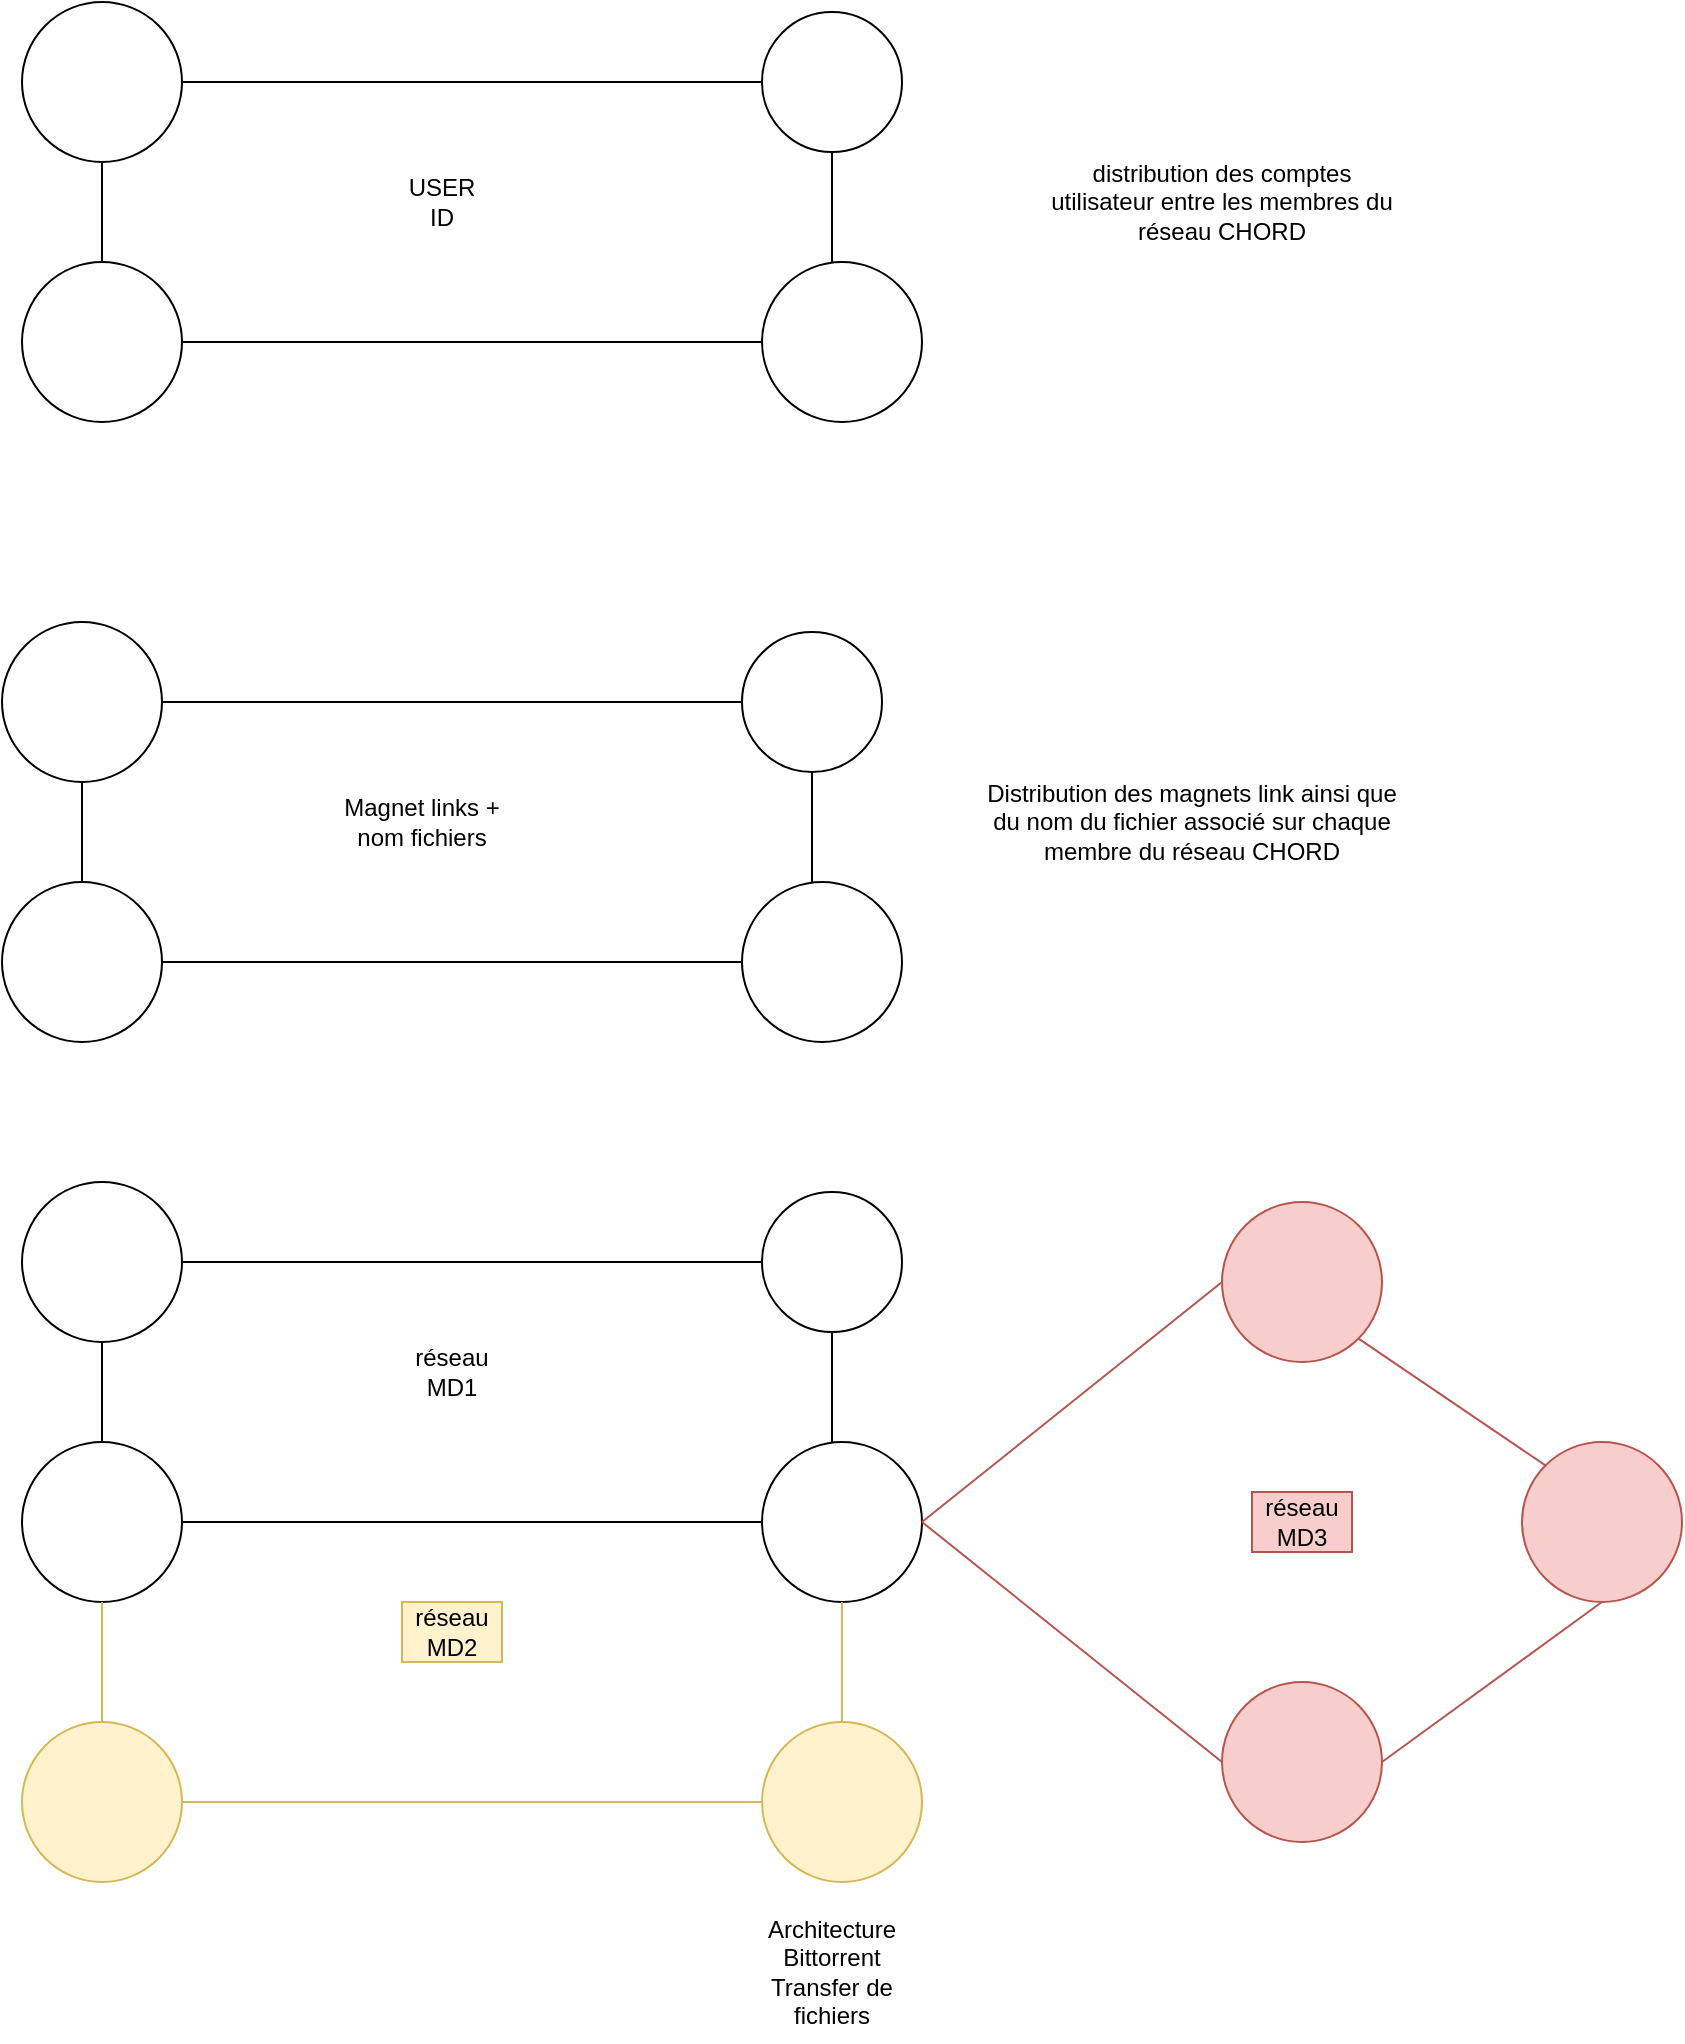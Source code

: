<mxfile version="13.8.3" type="github">
  <diagram name="Page-1" id="822b0af5-4adb-64df-f703-e8dfc1f81529">
    <mxGraphModel dx="1038" dy="548" grid="1" gridSize="10" guides="1" tooltips="1" connect="1" arrows="1" fold="1" page="1" pageScale="1" pageWidth="1700" pageHeight="1100" background="#ffffff" math="0" shadow="0">
      <root>
        <mxCell id="0" />
        <mxCell id="1" parent="0" />
        <mxCell id="3pc_l4z9qfXUdPNkcv5j-1" value="" style="ellipse;whiteSpace=wrap;html=1;aspect=fixed;" vertex="1" parent="1">
          <mxGeometry x="120" y="40" width="80" height="80" as="geometry" />
        </mxCell>
        <mxCell id="3pc_l4z9qfXUdPNkcv5j-2" value="" style="ellipse;whiteSpace=wrap;html=1;aspect=fixed;" vertex="1" parent="1">
          <mxGeometry x="120" y="170" width="80" height="80" as="geometry" />
        </mxCell>
        <mxCell id="3pc_l4z9qfXUdPNkcv5j-3" value="" style="ellipse;whiteSpace=wrap;html=1;aspect=fixed;" vertex="1" parent="1">
          <mxGeometry x="490" y="170" width="80" height="80" as="geometry" />
        </mxCell>
        <mxCell id="3pc_l4z9qfXUdPNkcv5j-4" value="" style="ellipse;whiteSpace=wrap;html=1;aspect=fixed;" vertex="1" parent="1">
          <mxGeometry x="490" y="45" width="70" height="70" as="geometry" />
        </mxCell>
        <mxCell id="3pc_l4z9qfXUdPNkcv5j-5" value="" style="endArrow=none;html=1;exitX=1;exitY=0.5;exitDx=0;exitDy=0;entryX=0;entryY=0.5;entryDx=0;entryDy=0;" edge="1" parent="1" source="3pc_l4z9qfXUdPNkcv5j-1" target="3pc_l4z9qfXUdPNkcv5j-4">
          <mxGeometry width="50" height="50" relative="1" as="geometry">
            <mxPoint x="640" y="380" as="sourcePoint" />
            <mxPoint x="690" y="330" as="targetPoint" />
            <Array as="points" />
          </mxGeometry>
        </mxCell>
        <mxCell id="3pc_l4z9qfXUdPNkcv5j-6" value="" style="endArrow=none;html=1;exitX=1;exitY=0.5;exitDx=0;exitDy=0;entryX=0;entryY=0.5;entryDx=0;entryDy=0;" edge="1" parent="1" source="3pc_l4z9qfXUdPNkcv5j-2" target="3pc_l4z9qfXUdPNkcv5j-3">
          <mxGeometry width="50" height="50" relative="1" as="geometry">
            <mxPoint x="640" y="380" as="sourcePoint" />
            <mxPoint x="690" y="330" as="targetPoint" />
          </mxGeometry>
        </mxCell>
        <mxCell id="3pc_l4z9qfXUdPNkcv5j-8" value="" style="endArrow=none;html=1;exitX=0.5;exitY=1;exitDx=0;exitDy=0;" edge="1" parent="1" source="3pc_l4z9qfXUdPNkcv5j-4">
          <mxGeometry width="50" height="50" relative="1" as="geometry">
            <mxPoint x="640" y="380" as="sourcePoint" />
            <mxPoint x="525" y="170" as="targetPoint" />
          </mxGeometry>
        </mxCell>
        <mxCell id="3pc_l4z9qfXUdPNkcv5j-9" value="" style="endArrow=none;html=1;exitX=0.5;exitY=1;exitDx=0;exitDy=0;entryX=0.5;entryY=0;entryDx=0;entryDy=0;" edge="1" parent="1" source="3pc_l4z9qfXUdPNkcv5j-1" target="3pc_l4z9qfXUdPNkcv5j-2">
          <mxGeometry width="50" height="50" relative="1" as="geometry">
            <mxPoint x="650" y="390" as="sourcePoint" />
            <mxPoint x="700" y="340" as="targetPoint" />
          </mxGeometry>
        </mxCell>
        <mxCell id="3pc_l4z9qfXUdPNkcv5j-10" value="" style="ellipse;whiteSpace=wrap;html=1;aspect=fixed;" vertex="1" parent="1">
          <mxGeometry x="110" y="350" width="80" height="80" as="geometry" />
        </mxCell>
        <mxCell id="3pc_l4z9qfXUdPNkcv5j-11" value="" style="ellipse;whiteSpace=wrap;html=1;aspect=fixed;" vertex="1" parent="1">
          <mxGeometry x="110" y="480" width="80" height="80" as="geometry" />
        </mxCell>
        <mxCell id="3pc_l4z9qfXUdPNkcv5j-12" value="" style="ellipse;whiteSpace=wrap;html=1;aspect=fixed;" vertex="1" parent="1">
          <mxGeometry x="480" y="480" width="80" height="80" as="geometry" />
        </mxCell>
        <mxCell id="3pc_l4z9qfXUdPNkcv5j-13" value="" style="ellipse;whiteSpace=wrap;html=1;aspect=fixed;" vertex="1" parent="1">
          <mxGeometry x="480" y="355" width="70" height="70" as="geometry" />
        </mxCell>
        <mxCell id="3pc_l4z9qfXUdPNkcv5j-14" value="" style="endArrow=none;html=1;exitX=1;exitY=0.5;exitDx=0;exitDy=0;entryX=0;entryY=0.5;entryDx=0;entryDy=0;" edge="1" parent="1" source="3pc_l4z9qfXUdPNkcv5j-10" target="3pc_l4z9qfXUdPNkcv5j-13">
          <mxGeometry width="50" height="50" relative="1" as="geometry">
            <mxPoint x="630" y="690" as="sourcePoint" />
            <mxPoint x="680" y="640" as="targetPoint" />
            <Array as="points" />
          </mxGeometry>
        </mxCell>
        <mxCell id="3pc_l4z9qfXUdPNkcv5j-15" value="" style="endArrow=none;html=1;exitX=1;exitY=0.5;exitDx=0;exitDy=0;entryX=0;entryY=0.5;entryDx=0;entryDy=0;" edge="1" parent="1" source="3pc_l4z9qfXUdPNkcv5j-11" target="3pc_l4z9qfXUdPNkcv5j-12">
          <mxGeometry width="50" height="50" relative="1" as="geometry">
            <mxPoint x="630" y="690" as="sourcePoint" />
            <mxPoint x="680" y="640" as="targetPoint" />
          </mxGeometry>
        </mxCell>
        <mxCell id="3pc_l4z9qfXUdPNkcv5j-16" value="" style="endArrow=none;html=1;exitX=0.5;exitY=1;exitDx=0;exitDy=0;" edge="1" parent="1" source="3pc_l4z9qfXUdPNkcv5j-13">
          <mxGeometry width="50" height="50" relative="1" as="geometry">
            <mxPoint x="630" y="690" as="sourcePoint" />
            <mxPoint x="515" y="480" as="targetPoint" />
          </mxGeometry>
        </mxCell>
        <mxCell id="3pc_l4z9qfXUdPNkcv5j-17" value="" style="endArrow=none;html=1;exitX=0.5;exitY=1;exitDx=0;exitDy=0;entryX=0.5;entryY=0;entryDx=0;entryDy=0;" edge="1" parent="1" source="3pc_l4z9qfXUdPNkcv5j-10" target="3pc_l4z9qfXUdPNkcv5j-11">
          <mxGeometry width="50" height="50" relative="1" as="geometry">
            <mxPoint x="640" y="700" as="sourcePoint" />
            <mxPoint x="690" y="650" as="targetPoint" />
          </mxGeometry>
        </mxCell>
        <mxCell id="3pc_l4z9qfXUdPNkcv5j-18" value="USER ID" style="text;html=1;strokeColor=none;fillColor=none;align=center;verticalAlign=middle;whiteSpace=wrap;rounded=0;" vertex="1" parent="1">
          <mxGeometry x="310" y="130" width="40" height="20" as="geometry" />
        </mxCell>
        <mxCell id="3pc_l4z9qfXUdPNkcv5j-20" value="Magnet links + nom fichiers" style="text;html=1;strokeColor=none;fillColor=none;align=center;verticalAlign=middle;whiteSpace=wrap;rounded=0;" vertex="1" parent="1">
          <mxGeometry x="280" y="430" width="80" height="40" as="geometry" />
        </mxCell>
        <mxCell id="3pc_l4z9qfXUdPNkcv5j-21" value="" style="ellipse;whiteSpace=wrap;html=1;aspect=fixed;" vertex="1" parent="1">
          <mxGeometry x="120" y="630" width="80" height="80" as="geometry" />
        </mxCell>
        <mxCell id="3pc_l4z9qfXUdPNkcv5j-22" value="" style="ellipse;whiteSpace=wrap;html=1;aspect=fixed;" vertex="1" parent="1">
          <mxGeometry x="120" y="760" width="80" height="80" as="geometry" />
        </mxCell>
        <mxCell id="3pc_l4z9qfXUdPNkcv5j-23" value="" style="ellipse;whiteSpace=wrap;html=1;aspect=fixed;" vertex="1" parent="1">
          <mxGeometry x="490" y="760" width="80" height="80" as="geometry" />
        </mxCell>
        <mxCell id="3pc_l4z9qfXUdPNkcv5j-24" value="" style="ellipse;whiteSpace=wrap;html=1;aspect=fixed;" vertex="1" parent="1">
          <mxGeometry x="490" y="635" width="70" height="70" as="geometry" />
        </mxCell>
        <mxCell id="3pc_l4z9qfXUdPNkcv5j-25" value="" style="endArrow=none;html=1;exitX=1;exitY=0.5;exitDx=0;exitDy=0;entryX=0;entryY=0.5;entryDx=0;entryDy=0;" edge="1" parent="1" source="3pc_l4z9qfXUdPNkcv5j-21" target="3pc_l4z9qfXUdPNkcv5j-24">
          <mxGeometry width="50" height="50" relative="1" as="geometry">
            <mxPoint x="640" y="970" as="sourcePoint" />
            <mxPoint x="690" y="920" as="targetPoint" />
            <Array as="points" />
          </mxGeometry>
        </mxCell>
        <mxCell id="3pc_l4z9qfXUdPNkcv5j-26" value="" style="endArrow=none;html=1;exitX=1;exitY=0.5;exitDx=0;exitDy=0;entryX=0;entryY=0.5;entryDx=0;entryDy=0;" edge="1" parent="1" source="3pc_l4z9qfXUdPNkcv5j-22" target="3pc_l4z9qfXUdPNkcv5j-23">
          <mxGeometry width="50" height="50" relative="1" as="geometry">
            <mxPoint x="640" y="970" as="sourcePoint" />
            <mxPoint x="690" y="920" as="targetPoint" />
          </mxGeometry>
        </mxCell>
        <mxCell id="3pc_l4z9qfXUdPNkcv5j-27" value="" style="endArrow=none;html=1;exitX=0.5;exitY=1;exitDx=0;exitDy=0;" edge="1" parent="1" source="3pc_l4z9qfXUdPNkcv5j-24">
          <mxGeometry width="50" height="50" relative="1" as="geometry">
            <mxPoint x="640" y="970" as="sourcePoint" />
            <mxPoint x="525" y="760" as="targetPoint" />
          </mxGeometry>
        </mxCell>
        <mxCell id="3pc_l4z9qfXUdPNkcv5j-28" value="" style="endArrow=none;html=1;exitX=0.5;exitY=1;exitDx=0;exitDy=0;entryX=0.5;entryY=0;entryDx=0;entryDy=0;" edge="1" parent="1" source="3pc_l4z9qfXUdPNkcv5j-21" target="3pc_l4z9qfXUdPNkcv5j-22">
          <mxGeometry width="50" height="50" relative="1" as="geometry">
            <mxPoint x="650" y="980" as="sourcePoint" />
            <mxPoint x="700" y="930" as="targetPoint" />
          </mxGeometry>
        </mxCell>
        <mxCell id="3pc_l4z9qfXUdPNkcv5j-30" value="" style="ellipse;whiteSpace=wrap;html=1;aspect=fixed;fillColor=#fff2cc;strokeColor=#d6b656;" vertex="1" parent="1">
          <mxGeometry x="120" y="900" width="80" height="80" as="geometry" />
        </mxCell>
        <mxCell id="3pc_l4z9qfXUdPNkcv5j-33" value="" style="endArrow=none;html=1;exitX=0.5;exitY=0;exitDx=0;exitDy=0;entryX=0.5;entryY=1;entryDx=0;entryDy=0;fillColor=#fff2cc;strokeColor=#d6b656;" edge="1" parent="1" source="3pc_l4z9qfXUdPNkcv5j-30" target="3pc_l4z9qfXUdPNkcv5j-22">
          <mxGeometry width="50" height="50" relative="1" as="geometry">
            <mxPoint x="360" y="870" as="sourcePoint" />
            <mxPoint x="410" y="820" as="targetPoint" />
          </mxGeometry>
        </mxCell>
        <mxCell id="3pc_l4z9qfXUdPNkcv5j-34" value="" style="ellipse;whiteSpace=wrap;html=1;aspect=fixed;fillColor=#fff2cc;strokeColor=#d6b656;" vertex="1" parent="1">
          <mxGeometry x="490" y="900" width="80" height="80" as="geometry" />
        </mxCell>
        <mxCell id="3pc_l4z9qfXUdPNkcv5j-35" value="" style="endArrow=none;html=1;exitX=1;exitY=0.5;exitDx=0;exitDy=0;entryX=0;entryY=0.5;entryDx=0;entryDy=0;fillColor=#fff2cc;strokeColor=#d6b656;" edge="1" parent="1" source="3pc_l4z9qfXUdPNkcv5j-30" target="3pc_l4z9qfXUdPNkcv5j-34">
          <mxGeometry width="50" height="50" relative="1" as="geometry">
            <mxPoint x="360" y="870" as="sourcePoint" />
            <mxPoint x="410" y="820" as="targetPoint" />
          </mxGeometry>
        </mxCell>
        <mxCell id="3pc_l4z9qfXUdPNkcv5j-36" value="" style="endArrow=none;html=1;exitX=0.5;exitY=0;exitDx=0;exitDy=0;entryX=0.5;entryY=1;entryDx=0;entryDy=0;fillColor=#fff2cc;strokeColor=#d6b656;" edge="1" parent="1" source="3pc_l4z9qfXUdPNkcv5j-34" target="3pc_l4z9qfXUdPNkcv5j-23">
          <mxGeometry width="50" height="50" relative="1" as="geometry">
            <mxPoint x="360" y="870" as="sourcePoint" />
            <mxPoint x="525" y="850" as="targetPoint" />
          </mxGeometry>
        </mxCell>
        <mxCell id="3pc_l4z9qfXUdPNkcv5j-37" value="réseau MD1" style="text;html=1;strokeColor=none;fillColor=none;align=center;verticalAlign=middle;whiteSpace=wrap;rounded=0;" vertex="1" parent="1">
          <mxGeometry x="310" y="710" width="50" height="30" as="geometry" />
        </mxCell>
        <mxCell id="3pc_l4z9qfXUdPNkcv5j-38" value="réseau MD2" style="text;html=1;strokeColor=#d6b656;fillColor=#fff2cc;align=center;verticalAlign=middle;whiteSpace=wrap;rounded=0;" vertex="1" parent="1">
          <mxGeometry x="310" y="840" width="50" height="30" as="geometry" />
        </mxCell>
        <mxCell id="3pc_l4z9qfXUdPNkcv5j-40" value="" style="ellipse;whiteSpace=wrap;html=1;aspect=fixed;fillColor=#f8cecc;strokeColor=#b85450;" vertex="1" parent="1">
          <mxGeometry x="720" y="640" width="80" height="80" as="geometry" />
        </mxCell>
        <mxCell id="3pc_l4z9qfXUdPNkcv5j-41" value="" style="ellipse;whiteSpace=wrap;html=1;aspect=fixed;fillColor=#f8cecc;strokeColor=#b85450;" vertex="1" parent="1">
          <mxGeometry x="720" y="880" width="80" height="80" as="geometry" />
        </mxCell>
        <mxCell id="3pc_l4z9qfXUdPNkcv5j-42" value="" style="ellipse;whiteSpace=wrap;html=1;aspect=fixed;fillColor=#f8cecc;strokeColor=#b85450;" vertex="1" parent="1">
          <mxGeometry x="870" y="760" width="80" height="80" as="geometry" />
        </mxCell>
        <mxCell id="3pc_l4z9qfXUdPNkcv5j-44" value="" style="endArrow=none;html=1;entryX=0;entryY=0.5;entryDx=0;entryDy=0;exitX=1;exitY=0.5;exitDx=0;exitDy=0;fillColor=#f8cecc;strokeColor=#b85450;" edge="1" parent="1" source="3pc_l4z9qfXUdPNkcv5j-23" target="3pc_l4z9qfXUdPNkcv5j-40">
          <mxGeometry width="50" height="50" relative="1" as="geometry">
            <mxPoint x="520" y="850" as="sourcePoint" />
            <mxPoint x="570" y="800" as="targetPoint" />
          </mxGeometry>
        </mxCell>
        <mxCell id="3pc_l4z9qfXUdPNkcv5j-45" value="" style="endArrow=none;html=1;entryX=0.5;entryY=1;entryDx=0;entryDy=0;exitX=1;exitY=0.5;exitDx=0;exitDy=0;fillColor=#f8cecc;strokeColor=#b85450;" edge="1" parent="1" source="3pc_l4z9qfXUdPNkcv5j-41" target="3pc_l4z9qfXUdPNkcv5j-42">
          <mxGeometry width="50" height="50" relative="1" as="geometry">
            <mxPoint x="520" y="850" as="sourcePoint" />
            <mxPoint x="570" y="800" as="targetPoint" />
          </mxGeometry>
        </mxCell>
        <mxCell id="3pc_l4z9qfXUdPNkcv5j-46" value="" style="endArrow=none;html=1;entryX=1;entryY=1;entryDx=0;entryDy=0;exitX=0;exitY=0;exitDx=0;exitDy=0;fillColor=#f8cecc;strokeColor=#b85450;" edge="1" parent="1" source="3pc_l4z9qfXUdPNkcv5j-42" target="3pc_l4z9qfXUdPNkcv5j-40">
          <mxGeometry width="50" height="50" relative="1" as="geometry">
            <mxPoint x="520" y="850" as="sourcePoint" />
            <mxPoint x="570" y="800" as="targetPoint" />
          </mxGeometry>
        </mxCell>
        <mxCell id="3pc_l4z9qfXUdPNkcv5j-47" value="" style="endArrow=none;html=1;entryX=0;entryY=0.5;entryDx=0;entryDy=0;exitX=1;exitY=0.5;exitDx=0;exitDy=0;fillColor=#f8cecc;strokeColor=#b85450;" edge="1" parent="1" source="3pc_l4z9qfXUdPNkcv5j-23" target="3pc_l4z9qfXUdPNkcv5j-41">
          <mxGeometry width="50" height="50" relative="1" as="geometry">
            <mxPoint x="520" y="850" as="sourcePoint" />
            <mxPoint x="570" y="800" as="targetPoint" />
          </mxGeometry>
        </mxCell>
        <mxCell id="3pc_l4z9qfXUdPNkcv5j-48" value="réseau MD3" style="text;html=1;strokeColor=#b85450;fillColor=#f8cecc;align=center;verticalAlign=middle;whiteSpace=wrap;rounded=0;" vertex="1" parent="1">
          <mxGeometry x="735" y="785" width="50" height="30" as="geometry" />
        </mxCell>
        <mxCell id="3pc_l4z9qfXUdPNkcv5j-49" value="Architecture Bittorrent&lt;br&gt;Transfer de fichiers" style="text;html=1;strokeColor=none;fillColor=none;align=center;verticalAlign=middle;whiteSpace=wrap;rounded=0;" vertex="1" parent="1">
          <mxGeometry x="475" y="990" width="100" height="70" as="geometry" />
        </mxCell>
        <mxCell id="3pc_l4z9qfXUdPNkcv5j-50" value="distribution des comptes utilisateur entre les membres du réseau CHORD" style="text;html=1;strokeColor=none;fillColor=none;align=center;verticalAlign=middle;whiteSpace=wrap;rounded=0;" vertex="1" parent="1">
          <mxGeometry x="630" y="100" width="180" height="80" as="geometry" />
        </mxCell>
        <mxCell id="3pc_l4z9qfXUdPNkcv5j-51" value="Distribution des magnets link ainsi que du nom du fichier associé sur chaque membre du réseau CHORD" style="text;html=1;strokeColor=none;fillColor=none;align=center;verticalAlign=middle;whiteSpace=wrap;rounded=0;" vertex="1" parent="1">
          <mxGeometry x="600" y="430" width="210" height="40" as="geometry" />
        </mxCell>
      </root>
    </mxGraphModel>
  </diagram>
</mxfile>
